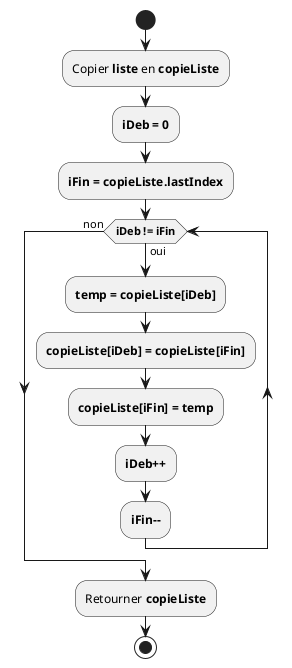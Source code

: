 @startuml
start

:Copier **liste** en **copieListe**;
:**iDeb = 0**;
:**iFin = copieListe.lastIndex**;

while (**iDeb != iFin**) is (oui)
    :**temp = copieListe[iDeb]**;
    :**copieListe[iDeb] = copieListe[iFin]**;
    :**copieListe[iFin] = temp**;
    :**iDeb++**;
    :**iFin--**;
endwhile (non)

:Retourner **copieListe**;

stop
@enduml
